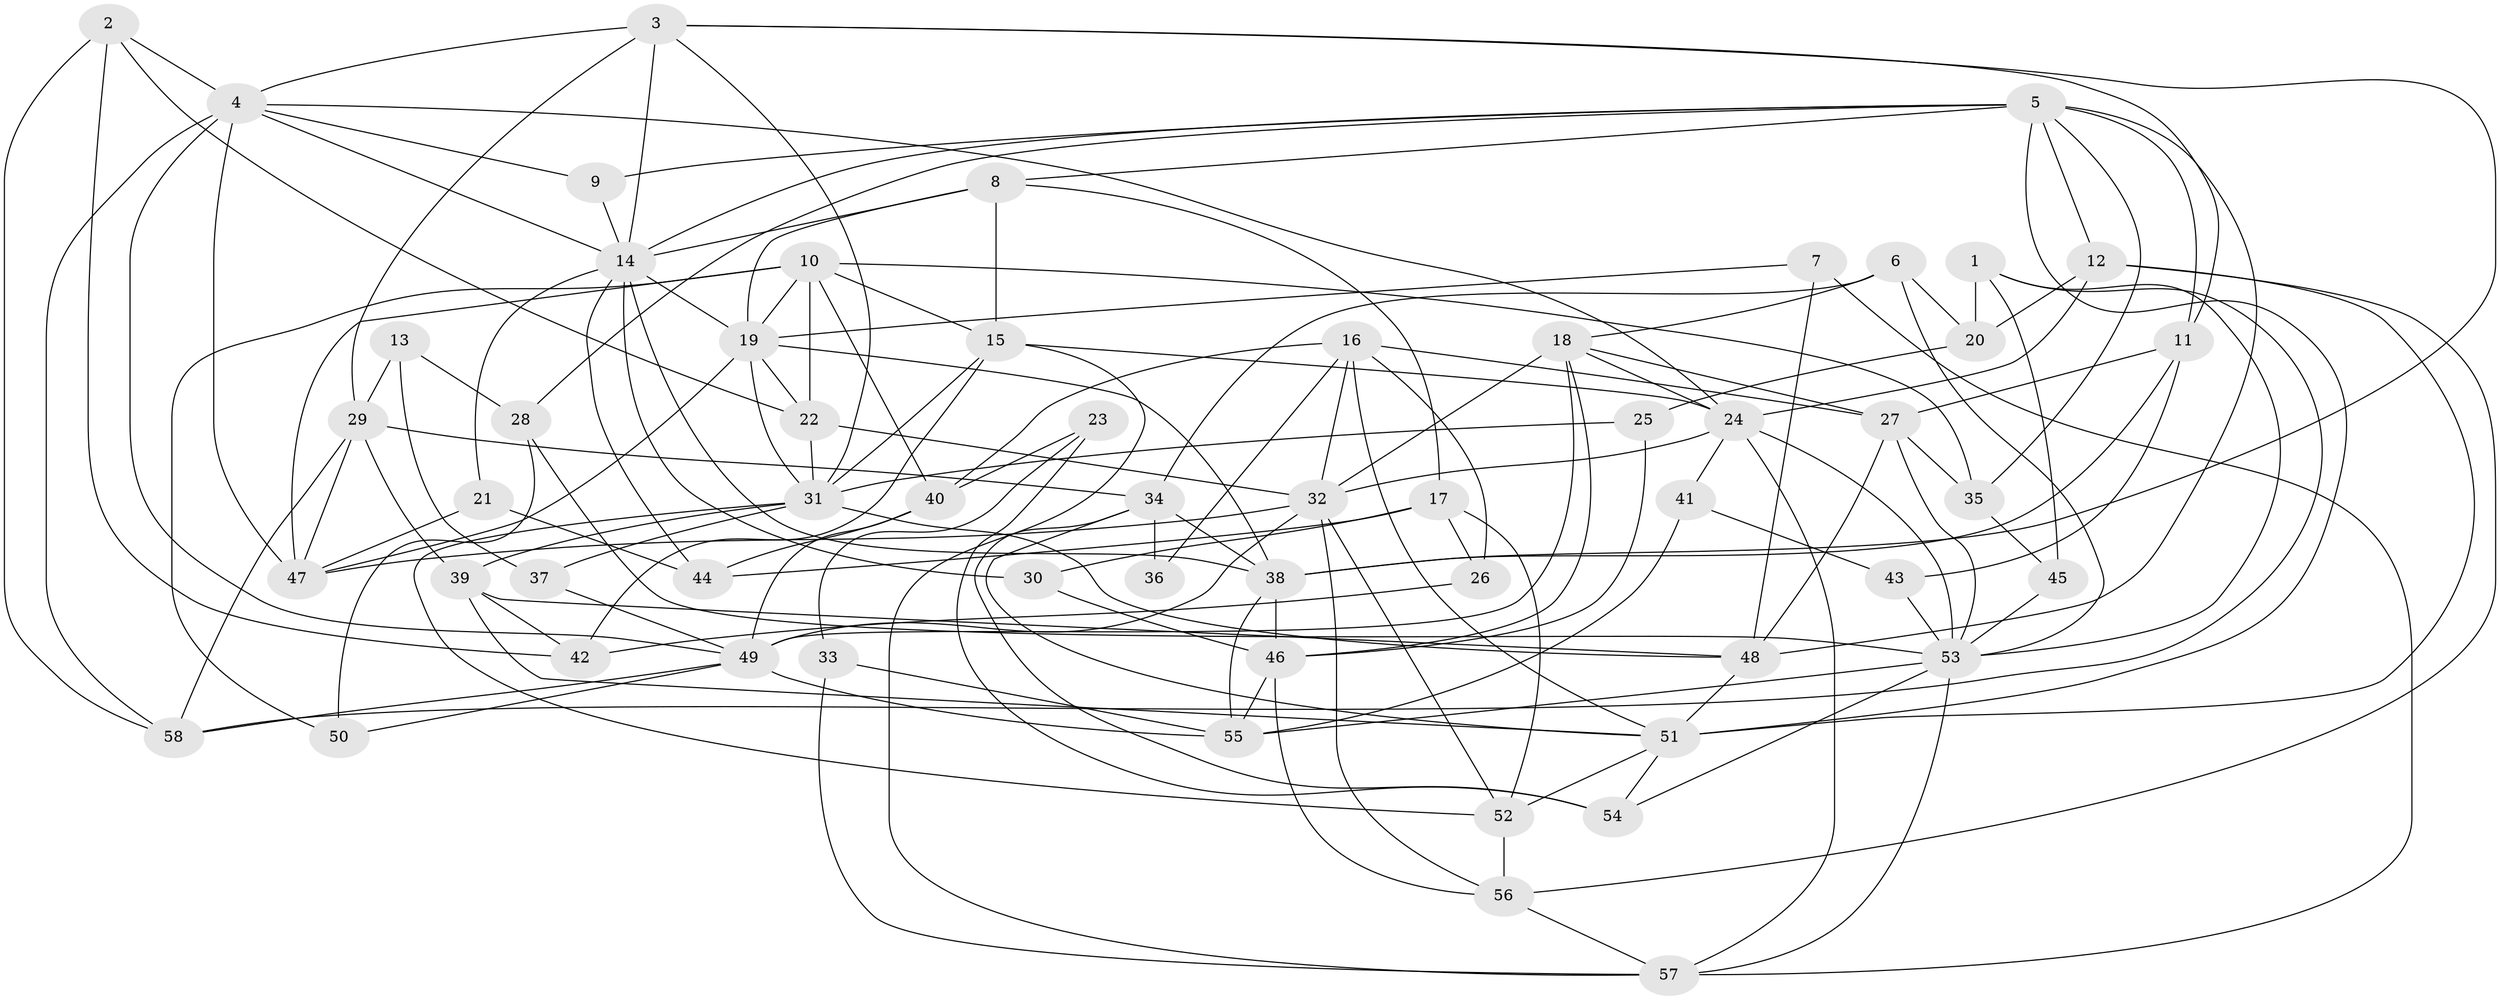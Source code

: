 // original degree distribution, {4: 0.22413793103448276, 2: 0.14655172413793102, 5: 0.13793103448275862, 3: 0.31896551724137934, 6: 0.09482758620689655, 7: 0.034482758620689655, 8: 0.034482758620689655, 9: 0.008620689655172414}
// Generated by graph-tools (version 1.1) at 2025/02/03/09/25 03:02:10]
// undirected, 58 vertices, 151 edges
graph export_dot {
graph [start="1"]
  node [color=gray90,style=filled];
  1;
  2;
  3;
  4;
  5;
  6;
  7;
  8;
  9;
  10;
  11;
  12;
  13;
  14;
  15;
  16;
  17;
  18;
  19;
  20;
  21;
  22;
  23;
  24;
  25;
  26;
  27;
  28;
  29;
  30;
  31;
  32;
  33;
  34;
  35;
  36;
  37;
  38;
  39;
  40;
  41;
  42;
  43;
  44;
  45;
  46;
  47;
  48;
  49;
  50;
  51;
  52;
  53;
  54;
  55;
  56;
  57;
  58;
  1 -- 20 [weight=1.0];
  1 -- 45 [weight=1.0];
  1 -- 53 [weight=1.0];
  1 -- 58 [weight=2.0];
  2 -- 4 [weight=1.0];
  2 -- 22 [weight=1.0];
  2 -- 42 [weight=1.0];
  2 -- 58 [weight=1.0];
  3 -- 4 [weight=2.0];
  3 -- 11 [weight=1.0];
  3 -- 14 [weight=1.0];
  3 -- 29 [weight=1.0];
  3 -- 31 [weight=1.0];
  3 -- 38 [weight=1.0];
  4 -- 9 [weight=1.0];
  4 -- 14 [weight=1.0];
  4 -- 24 [weight=2.0];
  4 -- 47 [weight=2.0];
  4 -- 49 [weight=1.0];
  4 -- 58 [weight=1.0];
  5 -- 8 [weight=1.0];
  5 -- 9 [weight=1.0];
  5 -- 11 [weight=1.0];
  5 -- 12 [weight=1.0];
  5 -- 14 [weight=1.0];
  5 -- 28 [weight=1.0];
  5 -- 35 [weight=1.0];
  5 -- 48 [weight=1.0];
  5 -- 51 [weight=1.0];
  6 -- 18 [weight=1.0];
  6 -- 20 [weight=1.0];
  6 -- 34 [weight=1.0];
  6 -- 53 [weight=1.0];
  7 -- 19 [weight=1.0];
  7 -- 48 [weight=2.0];
  7 -- 57 [weight=1.0];
  8 -- 14 [weight=1.0];
  8 -- 15 [weight=1.0];
  8 -- 17 [weight=1.0];
  8 -- 19 [weight=1.0];
  9 -- 14 [weight=1.0];
  10 -- 15 [weight=1.0];
  10 -- 19 [weight=1.0];
  10 -- 22 [weight=1.0];
  10 -- 35 [weight=1.0];
  10 -- 40 [weight=1.0];
  10 -- 47 [weight=2.0];
  10 -- 50 [weight=1.0];
  11 -- 27 [weight=1.0];
  11 -- 38 [weight=1.0];
  11 -- 43 [weight=1.0];
  12 -- 20 [weight=1.0];
  12 -- 24 [weight=1.0];
  12 -- 51 [weight=1.0];
  12 -- 56 [weight=1.0];
  13 -- 28 [weight=1.0];
  13 -- 29 [weight=1.0];
  13 -- 37 [weight=1.0];
  14 -- 19 [weight=1.0];
  14 -- 21 [weight=1.0];
  14 -- 30 [weight=1.0];
  14 -- 38 [weight=1.0];
  14 -- 44 [weight=1.0];
  15 -- 24 [weight=1.0];
  15 -- 31 [weight=1.0];
  15 -- 42 [weight=1.0];
  15 -- 57 [weight=1.0];
  16 -- 26 [weight=1.0];
  16 -- 27 [weight=1.0];
  16 -- 32 [weight=1.0];
  16 -- 36 [weight=1.0];
  16 -- 40 [weight=1.0];
  16 -- 51 [weight=1.0];
  17 -- 26 [weight=1.0];
  17 -- 30 [weight=1.0];
  17 -- 44 [weight=1.0];
  17 -- 52 [weight=1.0];
  18 -- 24 [weight=1.0];
  18 -- 27 [weight=1.0];
  18 -- 32 [weight=1.0];
  18 -- 46 [weight=1.0];
  18 -- 49 [weight=3.0];
  19 -- 22 [weight=1.0];
  19 -- 31 [weight=2.0];
  19 -- 38 [weight=1.0];
  19 -- 47 [weight=1.0];
  20 -- 25 [weight=1.0];
  21 -- 44 [weight=2.0];
  21 -- 47 [weight=1.0];
  22 -- 31 [weight=1.0];
  22 -- 32 [weight=1.0];
  23 -- 33 [weight=1.0];
  23 -- 40 [weight=1.0];
  23 -- 54 [weight=1.0];
  24 -- 32 [weight=1.0];
  24 -- 41 [weight=1.0];
  24 -- 53 [weight=1.0];
  24 -- 57 [weight=1.0];
  25 -- 31 [weight=1.0];
  25 -- 46 [weight=1.0];
  26 -- 42 [weight=1.0];
  27 -- 35 [weight=1.0];
  27 -- 48 [weight=2.0];
  27 -- 53 [weight=2.0];
  28 -- 50 [weight=1.0];
  28 -- 53 [weight=1.0];
  29 -- 34 [weight=1.0];
  29 -- 39 [weight=1.0];
  29 -- 47 [weight=1.0];
  29 -- 58 [weight=1.0];
  30 -- 46 [weight=1.0];
  31 -- 37 [weight=1.0];
  31 -- 39 [weight=2.0];
  31 -- 48 [weight=1.0];
  31 -- 52 [weight=1.0];
  32 -- 47 [weight=1.0];
  32 -- 49 [weight=1.0];
  32 -- 52 [weight=1.0];
  32 -- 56 [weight=1.0];
  33 -- 55 [weight=1.0];
  33 -- 57 [weight=1.0];
  34 -- 36 [weight=1.0];
  34 -- 38 [weight=2.0];
  34 -- 51 [weight=1.0];
  34 -- 54 [weight=1.0];
  35 -- 45 [weight=1.0];
  37 -- 49 [weight=1.0];
  38 -- 46 [weight=1.0];
  38 -- 55 [weight=1.0];
  39 -- 42 [weight=1.0];
  39 -- 48 [weight=1.0];
  39 -- 51 [weight=2.0];
  40 -- 44 [weight=1.0];
  40 -- 49 [weight=1.0];
  41 -- 43 [weight=1.0];
  41 -- 55 [weight=1.0];
  43 -- 53 [weight=1.0];
  45 -- 53 [weight=1.0];
  46 -- 55 [weight=1.0];
  46 -- 56 [weight=1.0];
  48 -- 51 [weight=1.0];
  49 -- 50 [weight=1.0];
  49 -- 55 [weight=1.0];
  49 -- 58 [weight=1.0];
  51 -- 52 [weight=1.0];
  51 -- 54 [weight=1.0];
  52 -- 56 [weight=2.0];
  53 -- 54 [weight=1.0];
  53 -- 55 [weight=2.0];
  53 -- 57 [weight=1.0];
  56 -- 57 [weight=1.0];
}
